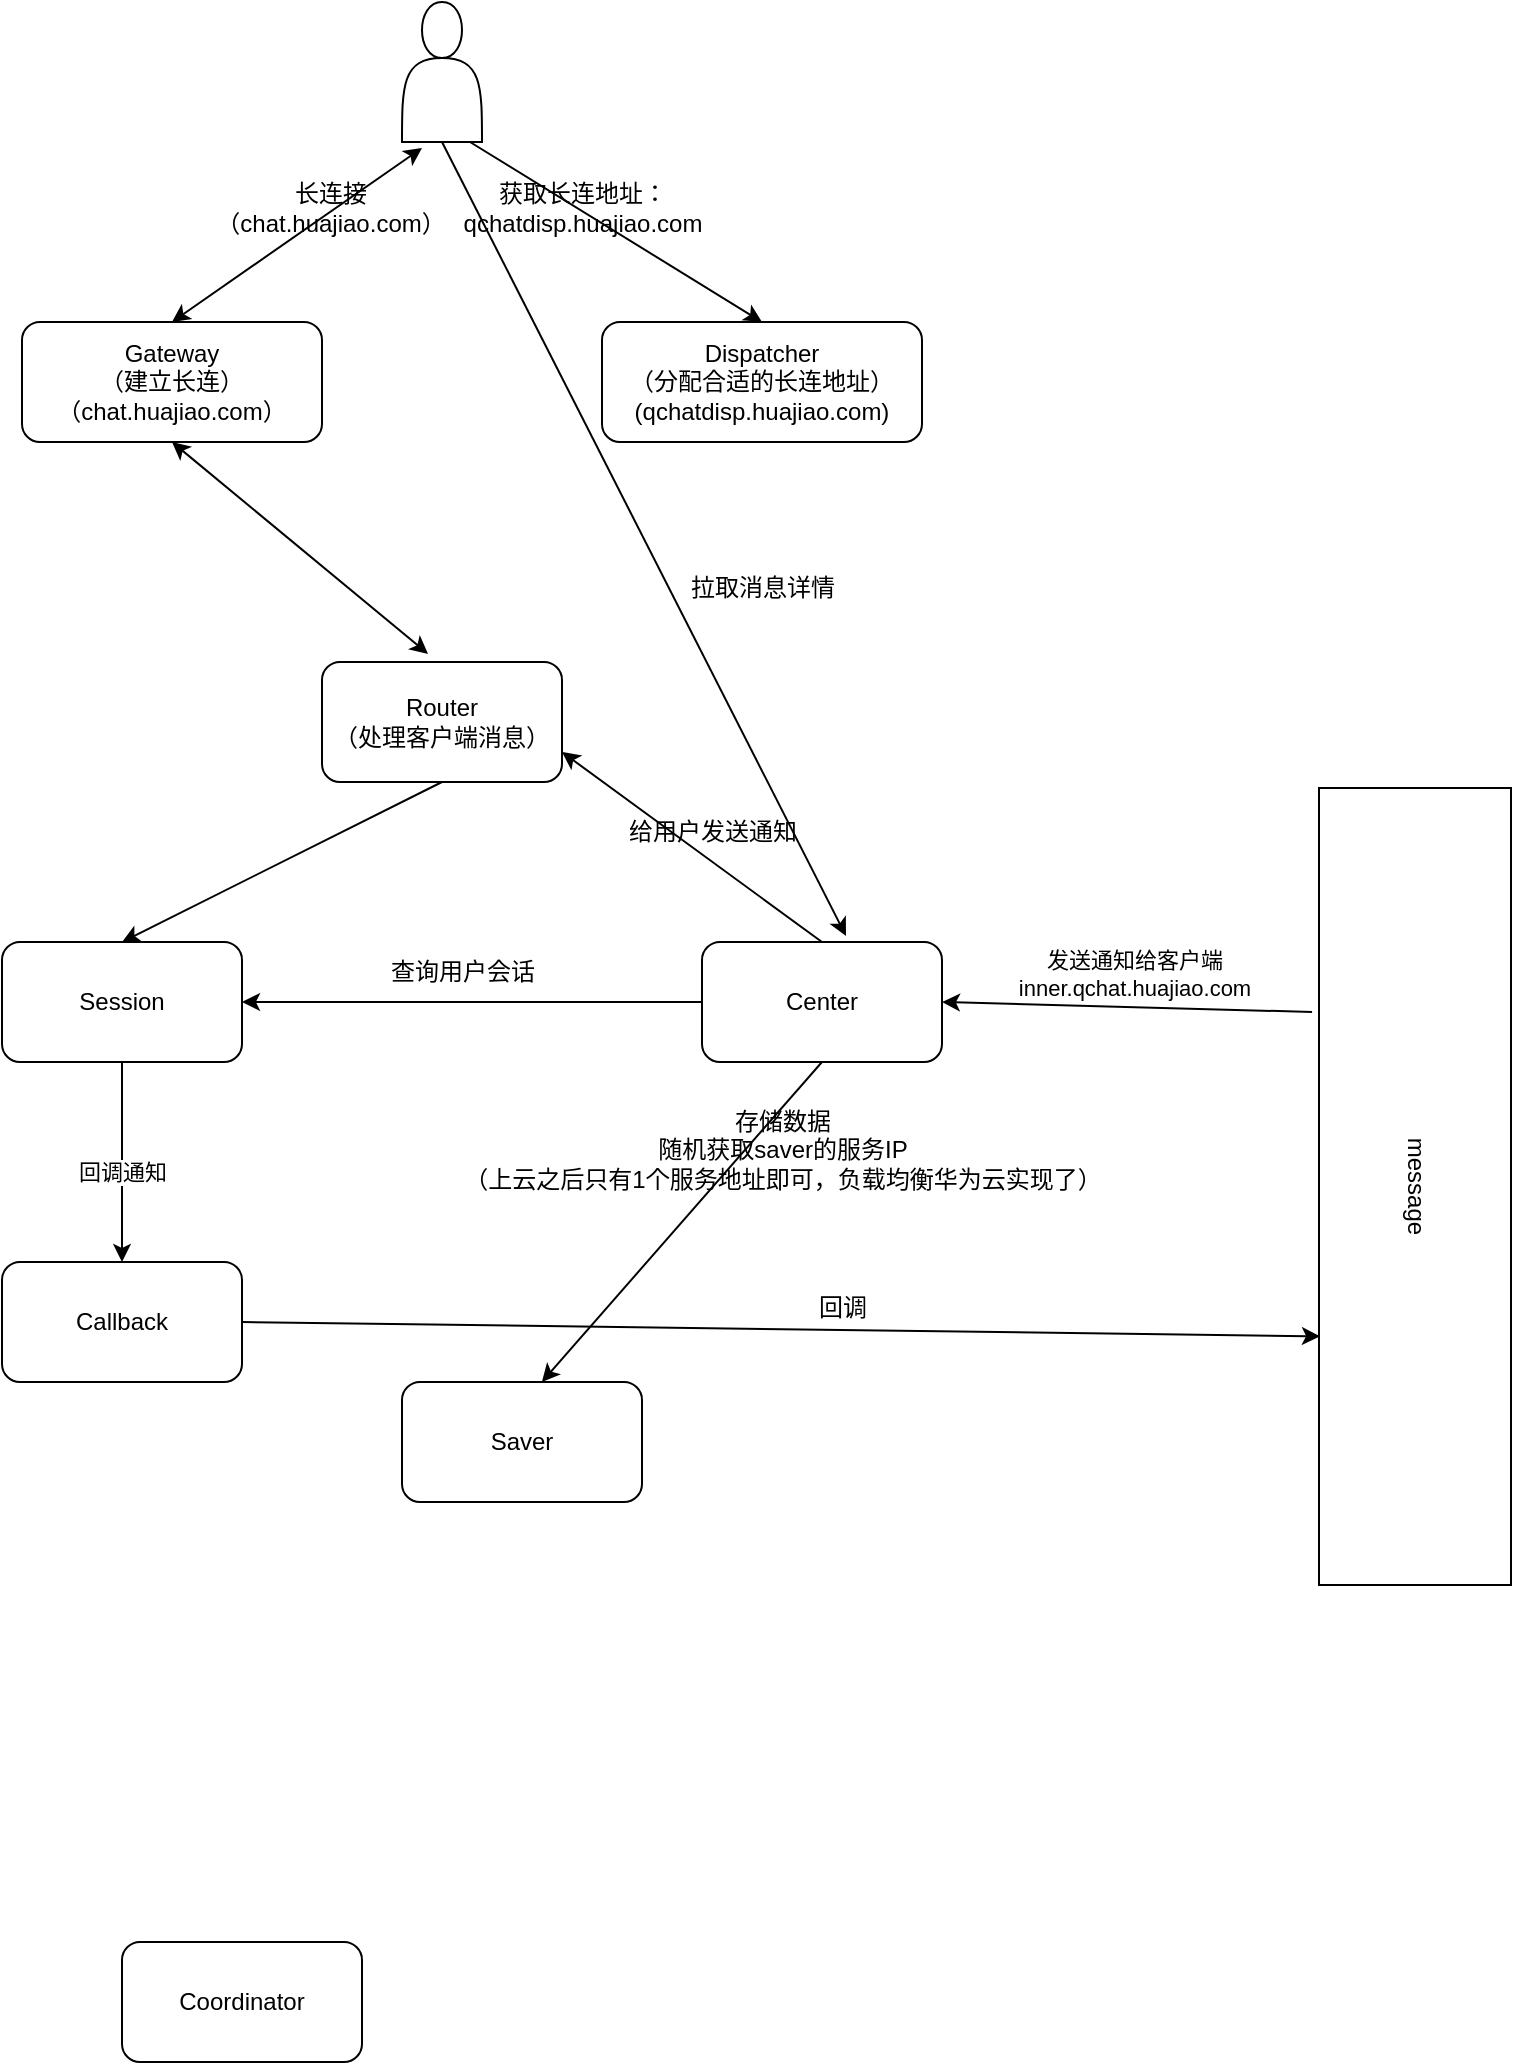 <mxfile version="21.6.8" type="github">
  <diagram name="第 1 页" id="_55YkodloZ1epUk9THKI">
    <mxGraphModel dx="954" dy="591" grid="1" gridSize="10" guides="1" tooltips="1" connect="1" arrows="1" fold="1" page="1" pageScale="1" pageWidth="827" pageHeight="1169" math="0" shadow="0">
      <root>
        <mxCell id="0" />
        <mxCell id="1" parent="0" />
        <mxCell id="b0WYHkygEYG2lNvPBC2C-1" value="Gateway&lt;br&gt;（建立长连）&lt;br&gt;（chat.huajiao.com）" style="rounded=1;whiteSpace=wrap;html=1;" vertex="1" parent="1">
          <mxGeometry x="190" y="370" width="150" height="60" as="geometry" />
        </mxCell>
        <mxCell id="b0WYHkygEYG2lNvPBC2C-2" value="Callback" style="rounded=1;whiteSpace=wrap;html=1;" vertex="1" parent="1">
          <mxGeometry x="180" y="840" width="120" height="60" as="geometry" />
        </mxCell>
        <mxCell id="b0WYHkygEYG2lNvPBC2C-5" value="Dispatcher&lt;br&gt;（分配合适的长连地址）&lt;br&gt;(qchatdisp.huajiao.com)" style="rounded=1;whiteSpace=wrap;html=1;" vertex="1" parent="1">
          <mxGeometry x="480" y="370" width="160" height="60" as="geometry" />
        </mxCell>
        <mxCell id="b0WYHkygEYG2lNvPBC2C-10" value="" style="shape=actor;whiteSpace=wrap;html=1;" vertex="1" parent="1">
          <mxGeometry x="380" y="210" width="40" height="70" as="geometry" />
        </mxCell>
        <mxCell id="b0WYHkygEYG2lNvPBC2C-12" value="长连接&lt;br&gt;（chat.huajiao.com）" style="text;html=1;align=center;verticalAlign=middle;resizable=0;points=[];autosize=1;strokeColor=none;fillColor=none;" vertex="1" parent="1">
          <mxGeometry x="274" y="293" width="140" height="40" as="geometry" />
        </mxCell>
        <mxCell id="b0WYHkygEYG2lNvPBC2C-15" value="" style="endArrow=classic;html=1;rounded=0;entryX=0.5;entryY=0;entryDx=0;entryDy=0;" edge="1" parent="1" target="b0WYHkygEYG2lNvPBC2C-5">
          <mxGeometry width="50" height="50" relative="1" as="geometry">
            <mxPoint x="414" y="280" as="sourcePoint" />
            <mxPoint x="464" y="230" as="targetPoint" />
          </mxGeometry>
        </mxCell>
        <mxCell id="b0WYHkygEYG2lNvPBC2C-16" value="获取长连地址：&lt;br&gt;qchatdisp.huajiao.com" style="text;html=1;align=center;verticalAlign=middle;resizable=0;points=[];autosize=1;strokeColor=none;fillColor=none;" vertex="1" parent="1">
          <mxGeometry x="400" y="293" width="140" height="40" as="geometry" />
        </mxCell>
        <mxCell id="b0WYHkygEYG2lNvPBC2C-17" value="" style="endArrow=classic;startArrow=classic;html=1;rounded=0;exitX=0.5;exitY=0;exitDx=0;exitDy=0;" edge="1" parent="1" source="b0WYHkygEYG2lNvPBC2C-1">
          <mxGeometry width="50" height="50" relative="1" as="geometry">
            <mxPoint x="340" y="333" as="sourcePoint" />
            <mxPoint x="390" y="283" as="targetPoint" />
          </mxGeometry>
        </mxCell>
        <mxCell id="b0WYHkygEYG2lNvPBC2C-3" value="Center" style="rounded=1;whiteSpace=wrap;html=1;container=0;" vertex="1" parent="1">
          <mxGeometry x="530" y="680" width="120" height="60" as="geometry" />
        </mxCell>
        <mxCell id="b0WYHkygEYG2lNvPBC2C-4" value="Coordinator" style="rounded=1;whiteSpace=wrap;html=1;container=0;" vertex="1" parent="1">
          <mxGeometry x="240" y="1180" width="120" height="60" as="geometry" />
        </mxCell>
        <mxCell id="b0WYHkygEYG2lNvPBC2C-6" value="Router&lt;br&gt;（处理客户端消息）" style="rounded=1;whiteSpace=wrap;html=1;container=0;" vertex="1" parent="1">
          <mxGeometry x="340" y="540" width="120" height="60" as="geometry" />
        </mxCell>
        <mxCell id="b0WYHkygEYG2lNvPBC2C-7" value="Saver" style="rounded=1;whiteSpace=wrap;html=1;container=0;" vertex="1" parent="1">
          <mxGeometry x="380" y="900" width="120" height="60" as="geometry" />
        </mxCell>
        <mxCell id="b0WYHkygEYG2lNvPBC2C-8" value="Session" style="rounded=1;whiteSpace=wrap;html=1;container=0;" vertex="1" parent="1">
          <mxGeometry x="180" y="680" width="120" height="60" as="geometry" />
        </mxCell>
        <mxCell id="b0WYHkygEYG2lNvPBC2C-19" value="message" style="rounded=0;whiteSpace=wrap;html=1;rotation=90;container=0;" vertex="1" parent="1">
          <mxGeometry x="687.25" y="754.25" width="398.5" height="96" as="geometry" />
        </mxCell>
        <mxCell id="b0WYHkygEYG2lNvPBC2C-20" value="" style="endArrow=classic;html=1;rounded=0;entryX=1;entryY=0.5;entryDx=0;entryDy=0;exitX=0.281;exitY=1.036;exitDx=0;exitDy=0;exitPerimeter=0;" edge="1" parent="1" source="b0WYHkygEYG2lNvPBC2C-19" target="b0WYHkygEYG2lNvPBC2C-3">
          <mxGeometry width="50" height="50" relative="1" as="geometry">
            <mxPoint x="710" y="680" as="sourcePoint" />
            <mxPoint x="400" y="670" as="targetPoint" />
          </mxGeometry>
        </mxCell>
        <mxCell id="b0WYHkygEYG2lNvPBC2C-21" value="发送通知给客户端&lt;br&gt;inner.qchat.huajiao.com" style="edgeLabel;html=1;align=center;verticalAlign=middle;resizable=0;points=[];container=0;" vertex="1" connectable="0" parent="b0WYHkygEYG2lNvPBC2C-20">
          <mxGeometry x="0.171" y="-1" relative="1" as="geometry">
            <mxPoint x="19" y="-15" as="offset" />
          </mxGeometry>
        </mxCell>
        <mxCell id="b0WYHkygEYG2lNvPBC2C-22" value="" style="endArrow=classic;html=1;rounded=0;entryX=1;entryY=0.5;entryDx=0;entryDy=0;exitX=0;exitY=0.5;exitDx=0;exitDy=0;" edge="1" parent="1" source="b0WYHkygEYG2lNvPBC2C-3" target="b0WYHkygEYG2lNvPBC2C-8">
          <mxGeometry width="50" height="50" relative="1" as="geometry">
            <mxPoint x="450" y="750" as="sourcePoint" />
            <mxPoint x="500" y="700" as="targetPoint" />
          </mxGeometry>
        </mxCell>
        <mxCell id="b0WYHkygEYG2lNvPBC2C-23" value="查询用户会话" style="text;html=1;align=center;verticalAlign=middle;resizable=0;points=[];autosize=1;strokeColor=none;fillColor=none;container=0;" vertex="1" parent="1">
          <mxGeometry x="360" y="680" width="100" height="30" as="geometry" />
        </mxCell>
        <mxCell id="b0WYHkygEYG2lNvPBC2C-27" value="" style="endArrow=classic;html=1;rounded=0;entryX=1;entryY=0.75;entryDx=0;entryDy=0;" edge="1" parent="1" target="b0WYHkygEYG2lNvPBC2C-6">
          <mxGeometry width="50" height="50" relative="1" as="geometry">
            <mxPoint x="590" y="680" as="sourcePoint" />
            <mxPoint x="640" y="630" as="targetPoint" />
          </mxGeometry>
        </mxCell>
        <mxCell id="b0WYHkygEYG2lNvPBC2C-28" value="给用户发送通知" style="text;html=1;align=center;verticalAlign=middle;resizable=0;points=[];autosize=1;strokeColor=none;fillColor=none;" vertex="1" parent="1">
          <mxGeometry x="480" y="610" width="110" height="30" as="geometry" />
        </mxCell>
        <mxCell id="b0WYHkygEYG2lNvPBC2C-29" value="" style="endArrow=classic;html=1;rounded=0;exitX=0.5;exitY=1;exitDx=0;exitDy=0;entryX=0.583;entryY=0;entryDx=0;entryDy=0;entryPerimeter=0;" edge="1" parent="1" source="b0WYHkygEYG2lNvPBC2C-3" target="b0WYHkygEYG2lNvPBC2C-7">
          <mxGeometry width="50" height="50" relative="1" as="geometry">
            <mxPoint x="450" y="780" as="sourcePoint" />
            <mxPoint x="500" y="730" as="targetPoint" />
          </mxGeometry>
        </mxCell>
        <mxCell id="b0WYHkygEYG2lNvPBC2C-30" value="存储数据&lt;br&gt;随机获取saver的服务IP&lt;br&gt;（上云之后只有1个服务地址即可，负载均衡华为云实现了）" style="text;html=1;align=center;verticalAlign=middle;resizable=0;points=[];autosize=1;strokeColor=none;fillColor=none;" vertex="1" parent="1">
          <mxGeometry x="400" y="754.25" width="340" height="60" as="geometry" />
        </mxCell>
        <mxCell id="b0WYHkygEYG2lNvPBC2C-31" value="" style="endArrow=classic;html=1;rounded=0;exitX=0.5;exitY=1;exitDx=0;exitDy=0;entryX=0.6;entryY=-0.05;entryDx=0;entryDy=0;entryPerimeter=0;" edge="1" parent="1" source="b0WYHkygEYG2lNvPBC2C-10" target="b0WYHkygEYG2lNvPBC2C-3">
          <mxGeometry width="50" height="50" relative="1" as="geometry">
            <mxPoint x="450" y="570" as="sourcePoint" />
            <mxPoint x="500" y="520" as="targetPoint" />
          </mxGeometry>
        </mxCell>
        <mxCell id="b0WYHkygEYG2lNvPBC2C-32" value="拉取消息详情" style="text;html=1;align=center;verticalAlign=middle;resizable=0;points=[];autosize=1;strokeColor=none;fillColor=none;" vertex="1" parent="1">
          <mxGeometry x="510" y="488" width="100" height="30" as="geometry" />
        </mxCell>
        <mxCell id="b0WYHkygEYG2lNvPBC2C-34" value="" style="endArrow=classic;html=1;rounded=0;entryX=0.5;entryY=0;entryDx=0;entryDy=0;" edge="1" parent="1" target="b0WYHkygEYG2lNvPBC2C-2">
          <mxGeometry width="50" height="50" relative="1" as="geometry">
            <mxPoint x="240" y="740" as="sourcePoint" />
            <mxPoint x="290" y="690" as="targetPoint" />
          </mxGeometry>
        </mxCell>
        <mxCell id="b0WYHkygEYG2lNvPBC2C-35" value="回调通知" style="edgeLabel;html=1;align=center;verticalAlign=middle;resizable=0;points=[];" vertex="1" connectable="0" parent="b0WYHkygEYG2lNvPBC2C-34">
          <mxGeometry x="0.086" relative="1" as="geometry">
            <mxPoint as="offset" />
          </mxGeometry>
        </mxCell>
        <mxCell id="b0WYHkygEYG2lNvPBC2C-36" value="" style="endArrow=classic;html=1;rounded=0;exitX=1;exitY=0.5;exitDx=0;exitDy=0;entryX=0.688;entryY=0.995;entryDx=0;entryDy=0;entryPerimeter=0;" edge="1" parent="1" source="b0WYHkygEYG2lNvPBC2C-2" target="b0WYHkygEYG2lNvPBC2C-19">
          <mxGeometry width="50" height="50" relative="1" as="geometry">
            <mxPoint x="400" y="830" as="sourcePoint" />
            <mxPoint x="800" y="860" as="targetPoint" />
          </mxGeometry>
        </mxCell>
        <mxCell id="b0WYHkygEYG2lNvPBC2C-37" value="回调" style="text;html=1;align=center;verticalAlign=middle;resizable=0;points=[];autosize=1;strokeColor=none;fillColor=none;" vertex="1" parent="1">
          <mxGeometry x="575" y="848" width="50" height="30" as="geometry" />
        </mxCell>
        <mxCell id="b0WYHkygEYG2lNvPBC2C-40" value="" style="endArrow=classic;startArrow=classic;html=1;rounded=0;exitX=0.442;exitY=-0.067;exitDx=0;exitDy=0;exitPerimeter=0;" edge="1" parent="1" source="b0WYHkygEYG2lNvPBC2C-6">
          <mxGeometry width="50" height="50" relative="1" as="geometry">
            <mxPoint x="215" y="480" as="sourcePoint" />
            <mxPoint x="265" y="430" as="targetPoint" />
          </mxGeometry>
        </mxCell>
        <mxCell id="b0WYHkygEYG2lNvPBC2C-41" value="" style="endArrow=classic;html=1;rounded=0;entryX=0.5;entryY=0;entryDx=0;entryDy=0;exitX=0.5;exitY=1;exitDx=0;exitDy=0;" edge="1" parent="1" source="b0WYHkygEYG2lNvPBC2C-6" target="b0WYHkygEYG2lNvPBC2C-8">
          <mxGeometry width="50" height="50" relative="1" as="geometry">
            <mxPoint x="375" y="630" as="sourcePoint" />
            <mxPoint x="425" y="580" as="targetPoint" />
          </mxGeometry>
        </mxCell>
      </root>
    </mxGraphModel>
  </diagram>
</mxfile>
